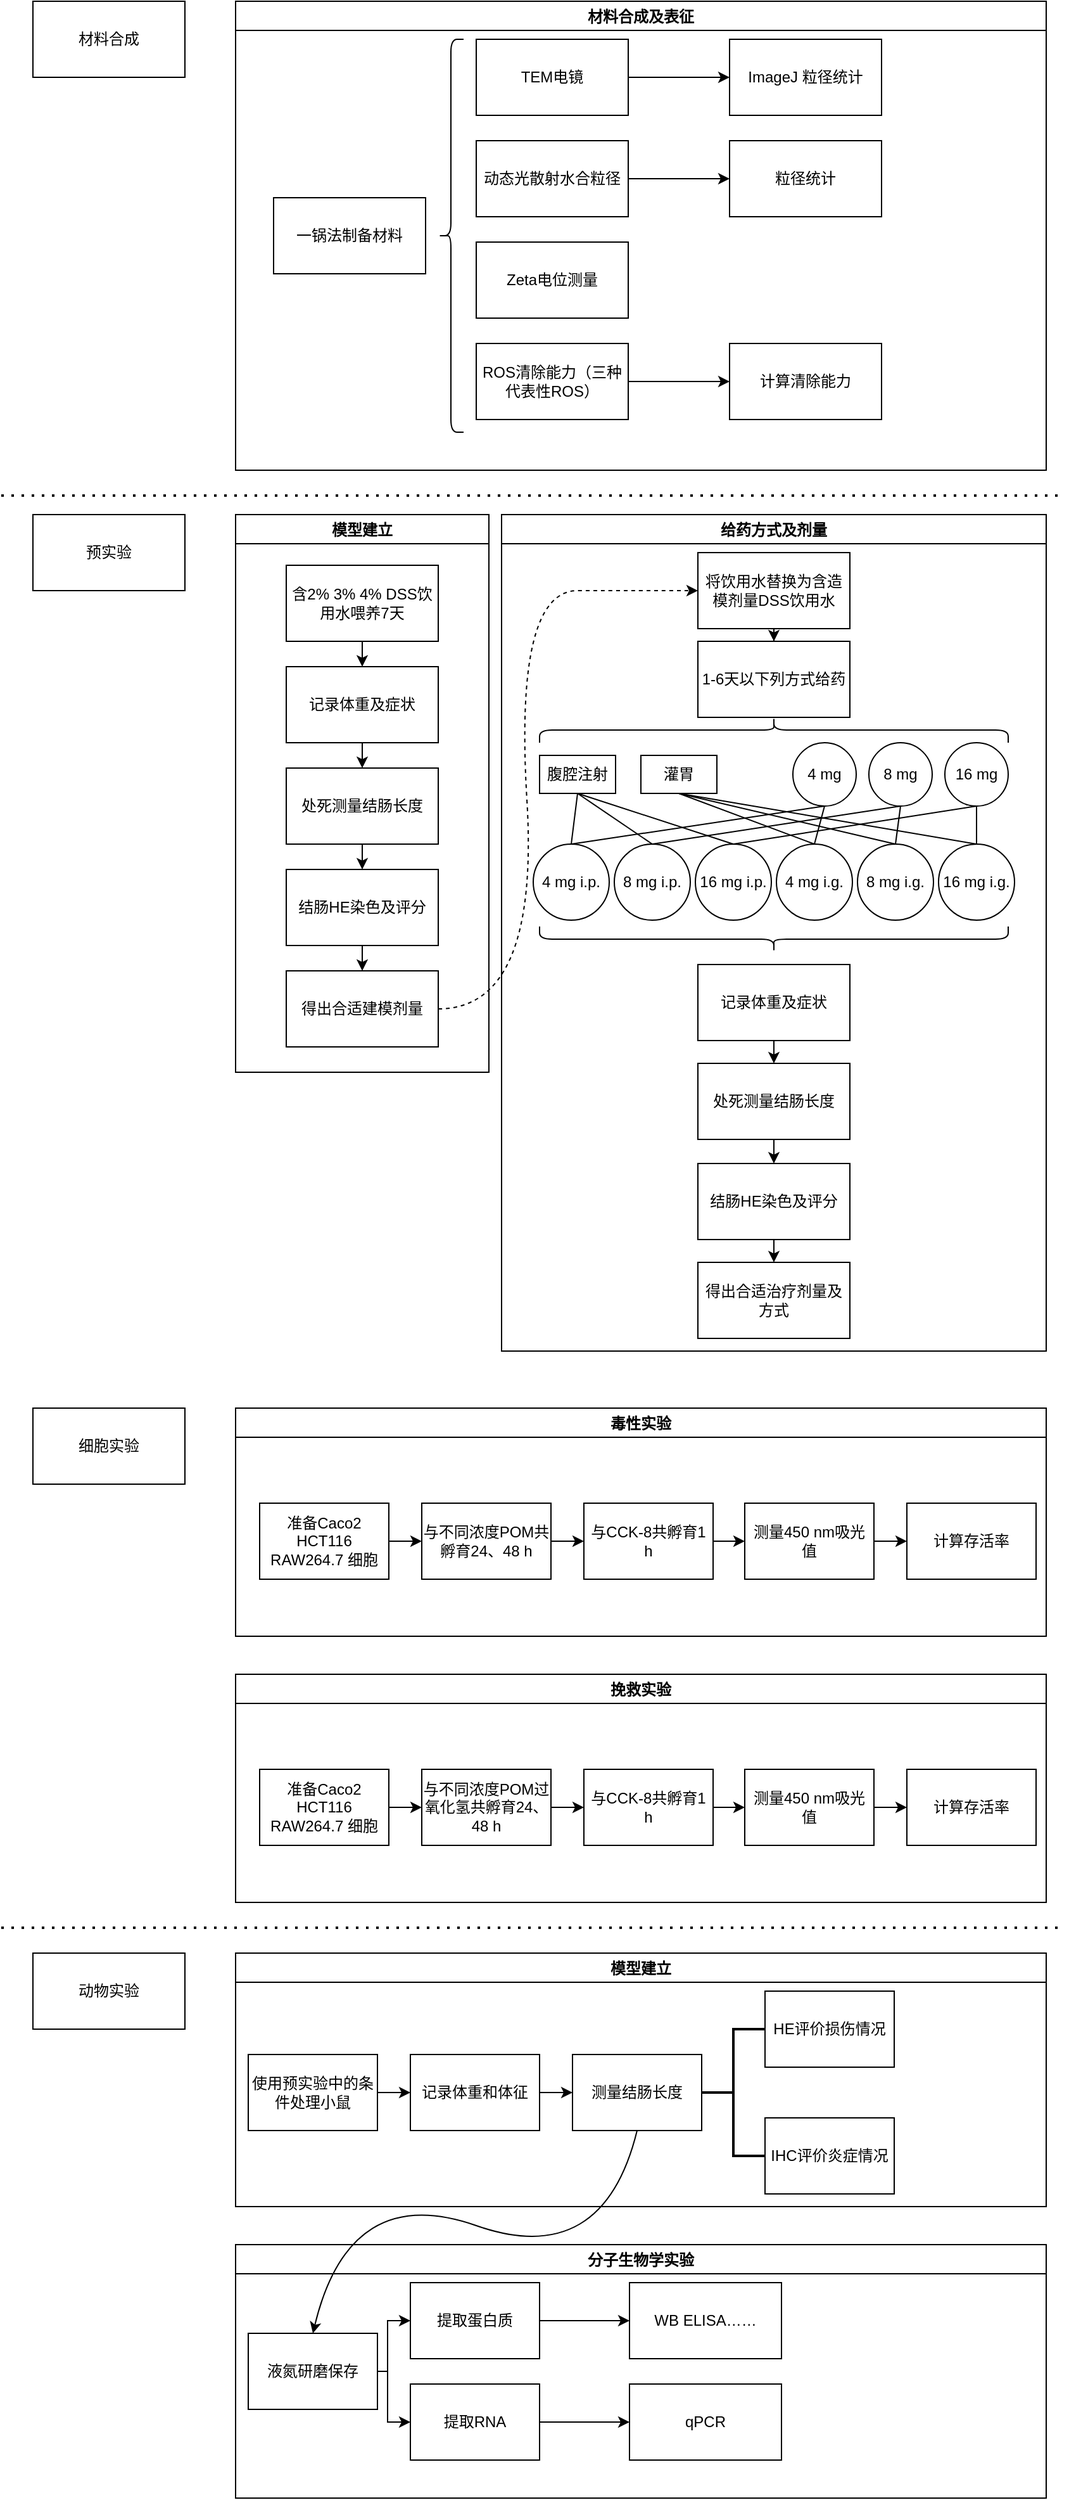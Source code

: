 <mxfile version="17.1.1" type="github">
  <diagram id="czoDvNGMsrOtbpfqUfRm" name="Page-1">
    <mxGraphModel dx="1483" dy="952" grid="1" gridSize="10" guides="1" tooltips="1" connect="1" arrows="1" fold="1" page="1" pageScale="1" pageWidth="850" pageHeight="1100" math="0" shadow="0">
      <root>
        <mxCell id="0" />
        <mxCell id="1" parent="0" />
        <mxCell id="PeHnrjvGRDgDpMHeO9pG-1" value="预实验" style="rounded=0;whiteSpace=wrap;html=1;" vertex="1" parent="1">
          <mxGeometry x="30" y="415" width="120" height="60" as="geometry" />
        </mxCell>
        <mxCell id="PeHnrjvGRDgDpMHeO9pG-4" value="材料合成" style="rounded=0;whiteSpace=wrap;html=1;" vertex="1" parent="1">
          <mxGeometry x="30" y="10" width="120" height="60" as="geometry" />
        </mxCell>
        <mxCell id="PeHnrjvGRDgDpMHeO9pG-7" value="细胞实验" style="rounded=0;whiteSpace=wrap;html=1;" vertex="1" parent="1">
          <mxGeometry x="30" y="1120" width="120" height="60" as="geometry" />
        </mxCell>
        <mxCell id="PeHnrjvGRDgDpMHeO9pG-19" value="模型建立" style="swimlane;" vertex="1" parent="1">
          <mxGeometry x="190" y="415" width="200" height="440" as="geometry" />
        </mxCell>
        <mxCell id="PeHnrjvGRDgDpMHeO9pG-145" style="edgeStyle=orthogonalEdgeStyle;rounded=0;orthogonalLoop=1;jettySize=auto;html=1;exitX=0.5;exitY=1;exitDx=0;exitDy=0;entryX=0.5;entryY=0;entryDx=0;entryDy=0;" edge="1" parent="PeHnrjvGRDgDpMHeO9pG-19" source="PeHnrjvGRDgDpMHeO9pG-20" target="PeHnrjvGRDgDpMHeO9pG-21">
          <mxGeometry relative="1" as="geometry" />
        </mxCell>
        <mxCell id="PeHnrjvGRDgDpMHeO9pG-20" value="含2% 3% 4% DSS饮用水喂养7天" style="rounded=0;whiteSpace=wrap;html=1;" vertex="1" parent="PeHnrjvGRDgDpMHeO9pG-19">
          <mxGeometry x="40" y="40" width="120" height="60" as="geometry" />
        </mxCell>
        <mxCell id="PeHnrjvGRDgDpMHeO9pG-146" style="edgeStyle=orthogonalEdgeStyle;rounded=0;orthogonalLoop=1;jettySize=auto;html=1;exitX=0.5;exitY=1;exitDx=0;exitDy=0;entryX=0.5;entryY=0;entryDx=0;entryDy=0;" edge="1" parent="PeHnrjvGRDgDpMHeO9pG-19" source="PeHnrjvGRDgDpMHeO9pG-21" target="PeHnrjvGRDgDpMHeO9pG-22">
          <mxGeometry relative="1" as="geometry" />
        </mxCell>
        <mxCell id="PeHnrjvGRDgDpMHeO9pG-21" value="记录体重及症状" style="rounded=0;whiteSpace=wrap;html=1;" vertex="1" parent="PeHnrjvGRDgDpMHeO9pG-19">
          <mxGeometry x="40" y="120" width="120" height="60" as="geometry" />
        </mxCell>
        <mxCell id="PeHnrjvGRDgDpMHeO9pG-147" style="edgeStyle=orthogonalEdgeStyle;rounded=0;orthogonalLoop=1;jettySize=auto;html=1;exitX=0.5;exitY=1;exitDx=0;exitDy=0;entryX=0.5;entryY=0;entryDx=0;entryDy=0;" edge="1" parent="PeHnrjvGRDgDpMHeO9pG-19" source="PeHnrjvGRDgDpMHeO9pG-22" target="PeHnrjvGRDgDpMHeO9pG-25">
          <mxGeometry relative="1" as="geometry" />
        </mxCell>
        <mxCell id="PeHnrjvGRDgDpMHeO9pG-22" value="处死测量结肠长度" style="rounded=0;whiteSpace=wrap;html=1;" vertex="1" parent="PeHnrjvGRDgDpMHeO9pG-19">
          <mxGeometry x="40" y="200" width="120" height="60" as="geometry" />
        </mxCell>
        <mxCell id="PeHnrjvGRDgDpMHeO9pG-148" style="edgeStyle=orthogonalEdgeStyle;rounded=0;orthogonalLoop=1;jettySize=auto;html=1;exitX=0.5;exitY=1;exitDx=0;exitDy=0;entryX=0.5;entryY=0;entryDx=0;entryDy=0;" edge="1" parent="PeHnrjvGRDgDpMHeO9pG-19" source="PeHnrjvGRDgDpMHeO9pG-25" target="PeHnrjvGRDgDpMHeO9pG-26">
          <mxGeometry relative="1" as="geometry" />
        </mxCell>
        <mxCell id="PeHnrjvGRDgDpMHeO9pG-25" value="结肠HE染色及评分" style="rounded=0;whiteSpace=wrap;html=1;" vertex="1" parent="PeHnrjvGRDgDpMHeO9pG-19">
          <mxGeometry x="40" y="280" width="120" height="60" as="geometry" />
        </mxCell>
        <mxCell id="PeHnrjvGRDgDpMHeO9pG-26" value="得出合适建模剂量" style="rounded=0;whiteSpace=wrap;html=1;" vertex="1" parent="PeHnrjvGRDgDpMHeO9pG-19">
          <mxGeometry x="40" y="360" width="120" height="60" as="geometry" />
        </mxCell>
        <mxCell id="PeHnrjvGRDgDpMHeO9pG-27" value="给药方式及剂量" style="swimlane;" vertex="1" parent="1">
          <mxGeometry x="400" y="415" width="430" height="660" as="geometry" />
        </mxCell>
        <mxCell id="PeHnrjvGRDgDpMHeO9pG-28" value="4 mg" style="ellipse;whiteSpace=wrap;html=1;aspect=fixed;" vertex="1" parent="PeHnrjvGRDgDpMHeO9pG-27">
          <mxGeometry x="230" y="180" width="50" height="50" as="geometry" />
        </mxCell>
        <mxCell id="PeHnrjvGRDgDpMHeO9pG-29" value="腹腔注射" style="rounded=0;whiteSpace=wrap;html=1;" vertex="1" parent="PeHnrjvGRDgDpMHeO9pG-27">
          <mxGeometry x="30" y="190" width="60" height="30" as="geometry" />
        </mxCell>
        <mxCell id="PeHnrjvGRDgDpMHeO9pG-30" value="灌胃" style="rounded=0;whiteSpace=wrap;html=1;" vertex="1" parent="PeHnrjvGRDgDpMHeO9pG-27">
          <mxGeometry x="110" y="190" width="60" height="30" as="geometry" />
        </mxCell>
        <mxCell id="PeHnrjvGRDgDpMHeO9pG-35" value="16 mg" style="ellipse;whiteSpace=wrap;html=1;aspect=fixed;" vertex="1" parent="PeHnrjvGRDgDpMHeO9pG-27">
          <mxGeometry x="350" y="180" width="50" height="50" as="geometry" />
        </mxCell>
        <mxCell id="PeHnrjvGRDgDpMHeO9pG-34" value="8 mg" style="ellipse;whiteSpace=wrap;html=1;aspect=fixed;" vertex="1" parent="PeHnrjvGRDgDpMHeO9pG-27">
          <mxGeometry x="290" y="180" width="50" height="50" as="geometry" />
        </mxCell>
        <mxCell id="PeHnrjvGRDgDpMHeO9pG-66" value="" style="edgeStyle=orthogonalEdgeStyle;rounded=0;orthogonalLoop=1;jettySize=auto;html=1;" edge="1" parent="PeHnrjvGRDgDpMHeO9pG-27" source="PeHnrjvGRDgDpMHeO9pG-36" target="PeHnrjvGRDgDpMHeO9pG-38">
          <mxGeometry relative="1" as="geometry" />
        </mxCell>
        <mxCell id="PeHnrjvGRDgDpMHeO9pG-36" value="将饮用水替换为含造模剂量DSS饮用水" style="rounded=0;whiteSpace=wrap;html=1;" vertex="1" parent="PeHnrjvGRDgDpMHeO9pG-27">
          <mxGeometry x="155" y="30" width="120" height="60" as="geometry" />
        </mxCell>
        <mxCell id="PeHnrjvGRDgDpMHeO9pG-38" value="1-6天以下列方式给药" style="rounded=0;whiteSpace=wrap;html=1;" vertex="1" parent="PeHnrjvGRDgDpMHeO9pG-27">
          <mxGeometry x="155" y="100" width="120" height="60" as="geometry" />
        </mxCell>
        <mxCell id="PeHnrjvGRDgDpMHeO9pG-39" value="" style="shape=curlyBracket;whiteSpace=wrap;html=1;rounded=1;rotation=90;size=0.5;" vertex="1" parent="PeHnrjvGRDgDpMHeO9pG-27">
          <mxGeometry x="205" y="-15" width="20" height="370" as="geometry" />
        </mxCell>
        <mxCell id="PeHnrjvGRDgDpMHeO9pG-41" value="4 mg i.p." style="ellipse;whiteSpace=wrap;html=1;aspect=fixed;flipH=1;" vertex="1" parent="PeHnrjvGRDgDpMHeO9pG-27">
          <mxGeometry x="25" y="260" width="60" height="60" as="geometry" />
        </mxCell>
        <mxCell id="PeHnrjvGRDgDpMHeO9pG-46" value="16 mg i.g." style="ellipse;whiteSpace=wrap;html=1;aspect=fixed;flipH=1;" vertex="1" parent="PeHnrjvGRDgDpMHeO9pG-27">
          <mxGeometry x="345" y="260" width="60" height="60" as="geometry" />
        </mxCell>
        <mxCell id="PeHnrjvGRDgDpMHeO9pG-45" value="8 mg i.g." style="ellipse;whiteSpace=wrap;html=1;aspect=fixed;flipH=1;" vertex="1" parent="PeHnrjvGRDgDpMHeO9pG-27">
          <mxGeometry x="281" y="260" width="60" height="60" as="geometry" />
        </mxCell>
        <mxCell id="PeHnrjvGRDgDpMHeO9pG-44" value="4 mg i.g." style="ellipse;whiteSpace=wrap;html=1;aspect=fixed;flipH=1;" vertex="1" parent="PeHnrjvGRDgDpMHeO9pG-27">
          <mxGeometry x="217" y="260" width="60" height="60" as="geometry" />
        </mxCell>
        <mxCell id="PeHnrjvGRDgDpMHeO9pG-43" value="16 mg i.p." style="ellipse;whiteSpace=wrap;html=1;aspect=fixed;flipH=1;" vertex="1" parent="PeHnrjvGRDgDpMHeO9pG-27">
          <mxGeometry x="153" y="260" width="60" height="60" as="geometry" />
        </mxCell>
        <mxCell id="PeHnrjvGRDgDpMHeO9pG-42" value="8 mg i.p." style="ellipse;whiteSpace=wrap;html=1;aspect=fixed;flipH=1;" vertex="1" parent="PeHnrjvGRDgDpMHeO9pG-27">
          <mxGeometry x="89" y="260" width="60" height="60" as="geometry" />
        </mxCell>
        <mxCell id="PeHnrjvGRDgDpMHeO9pG-49" value="" style="endArrow=none;html=1;rounded=0;exitX=0.5;exitY=0;exitDx=0;exitDy=0;" edge="1" parent="PeHnrjvGRDgDpMHeO9pG-27" source="PeHnrjvGRDgDpMHeO9pG-41">
          <mxGeometry width="50" height="50" relative="1" as="geometry">
            <mxPoint x="10" y="270" as="sourcePoint" />
            <mxPoint x="60" y="220" as="targetPoint" />
          </mxGeometry>
        </mxCell>
        <mxCell id="PeHnrjvGRDgDpMHeO9pG-51" value="" style="endArrow=none;html=1;rounded=0;exitX=0.5;exitY=0;exitDx=0;exitDy=0;entryX=0.5;entryY=1;entryDx=0;entryDy=0;" edge="1" parent="PeHnrjvGRDgDpMHeO9pG-27" source="PeHnrjvGRDgDpMHeO9pG-43" target="PeHnrjvGRDgDpMHeO9pG-29">
          <mxGeometry width="50" height="50" relative="1" as="geometry">
            <mxPoint x="129" y="270" as="sourcePoint" />
            <mxPoint x="70" y="230.0" as="targetPoint" />
          </mxGeometry>
        </mxCell>
        <mxCell id="PeHnrjvGRDgDpMHeO9pG-52" value="" style="endArrow=none;html=1;rounded=0;exitX=0.5;exitY=0;exitDx=0;exitDy=0;entryX=0.5;entryY=1;entryDx=0;entryDy=0;" edge="1" parent="PeHnrjvGRDgDpMHeO9pG-27" source="PeHnrjvGRDgDpMHeO9pG-44" target="PeHnrjvGRDgDpMHeO9pG-30">
          <mxGeometry width="50" height="50" relative="1" as="geometry">
            <mxPoint x="193" y="270" as="sourcePoint" />
            <mxPoint x="60" y="220" as="targetPoint" />
          </mxGeometry>
        </mxCell>
        <mxCell id="PeHnrjvGRDgDpMHeO9pG-53" value="" style="endArrow=none;html=1;rounded=0;exitX=0.5;exitY=0;exitDx=0;exitDy=0;entryX=0.5;entryY=1;entryDx=0;entryDy=0;" edge="1" parent="PeHnrjvGRDgDpMHeO9pG-27" source="PeHnrjvGRDgDpMHeO9pG-45" target="PeHnrjvGRDgDpMHeO9pG-30">
          <mxGeometry width="50" height="50" relative="1" as="geometry">
            <mxPoint x="257.0" y="270" as="sourcePoint" />
            <mxPoint x="150" y="230.0" as="targetPoint" />
          </mxGeometry>
        </mxCell>
        <mxCell id="PeHnrjvGRDgDpMHeO9pG-54" value="" style="endArrow=none;html=1;rounded=0;exitX=0.5;exitY=0;exitDx=0;exitDy=0;entryX=0.5;entryY=1;entryDx=0;entryDy=0;" edge="1" parent="PeHnrjvGRDgDpMHeO9pG-27" source="PeHnrjvGRDgDpMHeO9pG-46" target="PeHnrjvGRDgDpMHeO9pG-30">
          <mxGeometry width="50" height="50" relative="1" as="geometry">
            <mxPoint x="321" y="270" as="sourcePoint" />
            <mxPoint x="150" y="230.0" as="targetPoint" />
          </mxGeometry>
        </mxCell>
        <mxCell id="PeHnrjvGRDgDpMHeO9pG-55" value="" style="endArrow=none;html=1;rounded=0;exitX=0.5;exitY=0;exitDx=0;exitDy=0;entryX=0.5;entryY=1;entryDx=0;entryDy=0;" edge="1" parent="PeHnrjvGRDgDpMHeO9pG-27" source="PeHnrjvGRDgDpMHeO9pG-41" target="PeHnrjvGRDgDpMHeO9pG-28">
          <mxGeometry width="50" height="50" relative="1" as="geometry">
            <mxPoint x="385" y="270" as="sourcePoint" />
            <mxPoint x="150" y="230.0" as="targetPoint" />
          </mxGeometry>
        </mxCell>
        <mxCell id="PeHnrjvGRDgDpMHeO9pG-56" value="" style="endArrow=none;html=1;rounded=0;exitX=0.5;exitY=0;exitDx=0;exitDy=0;entryX=0.5;entryY=1;entryDx=0;entryDy=0;" edge="1" parent="PeHnrjvGRDgDpMHeO9pG-27" source="PeHnrjvGRDgDpMHeO9pG-42" target="PeHnrjvGRDgDpMHeO9pG-34">
          <mxGeometry width="50" height="50" relative="1" as="geometry">
            <mxPoint x="65" y="270" as="sourcePoint" />
            <mxPoint x="265" y="240.0" as="targetPoint" />
          </mxGeometry>
        </mxCell>
        <mxCell id="PeHnrjvGRDgDpMHeO9pG-57" value="" style="endArrow=none;html=1;rounded=0;entryX=0.5;entryY=1;entryDx=0;entryDy=0;exitX=0.5;exitY=0;exitDx=0;exitDy=0;" edge="1" parent="PeHnrjvGRDgDpMHeO9pG-27" source="PeHnrjvGRDgDpMHeO9pG-43" target="PeHnrjvGRDgDpMHeO9pG-35">
          <mxGeometry width="50" height="50" relative="1" as="geometry">
            <mxPoint x="180" y="260" as="sourcePoint" />
            <mxPoint x="325" y="240.0" as="targetPoint" />
          </mxGeometry>
        </mxCell>
        <mxCell id="PeHnrjvGRDgDpMHeO9pG-58" value="" style="endArrow=none;html=1;rounded=0;entryX=0.5;entryY=1;entryDx=0;entryDy=0;exitX=0.5;exitY=0;exitDx=0;exitDy=0;" edge="1" parent="PeHnrjvGRDgDpMHeO9pG-27" source="PeHnrjvGRDgDpMHeO9pG-46" target="PeHnrjvGRDgDpMHeO9pG-35">
          <mxGeometry width="50" height="50" relative="1" as="geometry">
            <mxPoint x="193" y="270" as="sourcePoint" />
            <mxPoint x="385" y="240.0" as="targetPoint" />
          </mxGeometry>
        </mxCell>
        <mxCell id="PeHnrjvGRDgDpMHeO9pG-59" value="" style="endArrow=none;html=1;rounded=0;entryX=0.5;entryY=1;entryDx=0;entryDy=0;exitX=0.5;exitY=0;exitDx=0;exitDy=0;" edge="1" parent="PeHnrjvGRDgDpMHeO9pG-27" source="PeHnrjvGRDgDpMHeO9pG-45" target="PeHnrjvGRDgDpMHeO9pG-34">
          <mxGeometry width="50" height="50" relative="1" as="geometry">
            <mxPoint x="385" y="270" as="sourcePoint" />
            <mxPoint x="385" y="240.0" as="targetPoint" />
          </mxGeometry>
        </mxCell>
        <mxCell id="PeHnrjvGRDgDpMHeO9pG-60" value="" style="endArrow=none;html=1;rounded=0;entryX=0.5;entryY=1;entryDx=0;entryDy=0;exitX=0.5;exitY=0;exitDx=0;exitDy=0;" edge="1" parent="PeHnrjvGRDgDpMHeO9pG-27" source="PeHnrjvGRDgDpMHeO9pG-44" target="PeHnrjvGRDgDpMHeO9pG-28">
          <mxGeometry width="50" height="50" relative="1" as="geometry">
            <mxPoint x="321" y="270" as="sourcePoint" />
            <mxPoint x="325" y="240.0" as="targetPoint" />
          </mxGeometry>
        </mxCell>
        <mxCell id="PeHnrjvGRDgDpMHeO9pG-61" value="记录体重及症状" style="rounded=0;whiteSpace=wrap;html=1;" vertex="1" parent="PeHnrjvGRDgDpMHeO9pG-27">
          <mxGeometry x="155" y="355" width="120" height="60" as="geometry" />
        </mxCell>
        <mxCell id="PeHnrjvGRDgDpMHeO9pG-62" value="" style="shape=curlyBracket;whiteSpace=wrap;html=1;rounded=1;rotation=-90;" vertex="1" parent="PeHnrjvGRDgDpMHeO9pG-27">
          <mxGeometry x="205" y="150" width="20" height="370" as="geometry" />
        </mxCell>
        <mxCell id="PeHnrjvGRDgDpMHeO9pG-63" value="处死测量结肠长度" style="rounded=0;whiteSpace=wrap;html=1;" vertex="1" parent="PeHnrjvGRDgDpMHeO9pG-27">
          <mxGeometry x="155" y="433" width="120" height="60" as="geometry" />
        </mxCell>
        <mxCell id="PeHnrjvGRDgDpMHeO9pG-68" style="edgeStyle=orthogonalEdgeStyle;rounded=0;orthogonalLoop=1;jettySize=auto;html=1;exitX=0.5;exitY=1;exitDx=0;exitDy=0;entryX=0.5;entryY=0;entryDx=0;entryDy=0;" edge="1" parent="PeHnrjvGRDgDpMHeO9pG-27" source="PeHnrjvGRDgDpMHeO9pG-61" target="PeHnrjvGRDgDpMHeO9pG-63">
          <mxGeometry relative="1" as="geometry" />
        </mxCell>
        <mxCell id="PeHnrjvGRDgDpMHeO9pG-64" value="结肠HE染色及评分" style="rounded=0;whiteSpace=wrap;html=1;" vertex="1" parent="PeHnrjvGRDgDpMHeO9pG-27">
          <mxGeometry x="155" y="512" width="120" height="60" as="geometry" />
        </mxCell>
        <mxCell id="PeHnrjvGRDgDpMHeO9pG-69" style="edgeStyle=orthogonalEdgeStyle;rounded=0;orthogonalLoop=1;jettySize=auto;html=1;exitX=0.5;exitY=1;exitDx=0;exitDy=0;entryX=0.5;entryY=0;entryDx=0;entryDy=0;" edge="1" parent="PeHnrjvGRDgDpMHeO9pG-27" source="PeHnrjvGRDgDpMHeO9pG-63" target="PeHnrjvGRDgDpMHeO9pG-64">
          <mxGeometry relative="1" as="geometry" />
        </mxCell>
        <mxCell id="PeHnrjvGRDgDpMHeO9pG-65" value="得出合适治疗剂量及方式" style="rounded=0;whiteSpace=wrap;html=1;" vertex="1" parent="PeHnrjvGRDgDpMHeO9pG-27">
          <mxGeometry x="155" y="590" width="120" height="60" as="geometry" />
        </mxCell>
        <mxCell id="PeHnrjvGRDgDpMHeO9pG-70" style="edgeStyle=orthogonalEdgeStyle;rounded=0;orthogonalLoop=1;jettySize=auto;html=1;exitX=0.5;exitY=1;exitDx=0;exitDy=0;entryX=0.5;entryY=0;entryDx=0;entryDy=0;" edge="1" parent="PeHnrjvGRDgDpMHeO9pG-27" source="PeHnrjvGRDgDpMHeO9pG-64" target="PeHnrjvGRDgDpMHeO9pG-65">
          <mxGeometry relative="1" as="geometry" />
        </mxCell>
        <mxCell id="PeHnrjvGRDgDpMHeO9pG-50" value="" style="endArrow=none;html=1;rounded=0;exitX=0.5;exitY=0;exitDx=0;exitDy=0;entryX=0.5;entryY=1;entryDx=0;entryDy=0;" edge="1" parent="PeHnrjvGRDgDpMHeO9pG-27" source="PeHnrjvGRDgDpMHeO9pG-42" target="PeHnrjvGRDgDpMHeO9pG-29">
          <mxGeometry width="50" height="50" relative="1" as="geometry">
            <mxPoint x="95" y="270" as="sourcePoint" />
            <mxPoint x="90" y="220" as="targetPoint" />
          </mxGeometry>
        </mxCell>
        <mxCell id="PeHnrjvGRDgDpMHeO9pG-37" value="" style="curved=1;endArrow=classic;html=1;rounded=0;exitX=1;exitY=0.5;exitDx=0;exitDy=0;entryX=0;entryY=0.5;entryDx=0;entryDy=0;dashed=1;" edge="1" parent="1" source="PeHnrjvGRDgDpMHeO9pG-26" target="PeHnrjvGRDgDpMHeO9pG-36">
          <mxGeometry width="50" height="50" relative="1" as="geometry">
            <mxPoint x="400" y="525" as="sourcePoint" />
            <mxPoint x="450" y="475" as="targetPoint" />
            <Array as="points">
              <mxPoint x="430" y="805" />
              <mxPoint x="410" y="475" />
              <mxPoint x="510" y="475" />
            </Array>
          </mxGeometry>
        </mxCell>
        <mxCell id="PeHnrjvGRDgDpMHeO9pG-71" value="" style="endArrow=none;dashed=1;html=1;dashPattern=1 3;strokeWidth=2;rounded=0;" edge="1" parent="1">
          <mxGeometry width="50" height="50" relative="1" as="geometry">
            <mxPoint x="5" y="400" as="sourcePoint" />
            <mxPoint x="845" y="400" as="targetPoint" />
          </mxGeometry>
        </mxCell>
        <mxCell id="PeHnrjvGRDgDpMHeO9pG-72" value="材料合成及表征" style="swimlane;" vertex="1" parent="1">
          <mxGeometry x="190" y="10" width="640" height="370" as="geometry" />
        </mxCell>
        <mxCell id="PeHnrjvGRDgDpMHeO9pG-73" value="一锅法制备材料" style="rounded=0;whiteSpace=wrap;html=1;" vertex="1" parent="PeHnrjvGRDgDpMHeO9pG-72">
          <mxGeometry x="30" y="155" width="120" height="60" as="geometry" />
        </mxCell>
        <mxCell id="PeHnrjvGRDgDpMHeO9pG-76" value="" style="shape=curlyBracket;whiteSpace=wrap;html=1;rounded=1;" vertex="1" parent="PeHnrjvGRDgDpMHeO9pG-72">
          <mxGeometry x="160" y="30" width="20" height="310" as="geometry" />
        </mxCell>
        <mxCell id="PeHnrjvGRDgDpMHeO9pG-82" value="" style="edgeStyle=orthogonalEdgeStyle;rounded=0;orthogonalLoop=1;jettySize=auto;html=1;" edge="1" parent="PeHnrjvGRDgDpMHeO9pG-72" source="PeHnrjvGRDgDpMHeO9pG-78" target="PeHnrjvGRDgDpMHeO9pG-81">
          <mxGeometry relative="1" as="geometry" />
        </mxCell>
        <mxCell id="PeHnrjvGRDgDpMHeO9pG-78" value="TEM电镜" style="rounded=0;whiteSpace=wrap;html=1;" vertex="1" parent="PeHnrjvGRDgDpMHeO9pG-72">
          <mxGeometry x="190" y="30" width="120" height="60" as="geometry" />
        </mxCell>
        <mxCell id="PeHnrjvGRDgDpMHeO9pG-84" value="" style="edgeStyle=orthogonalEdgeStyle;rounded=0;orthogonalLoop=1;jettySize=auto;html=1;" edge="1" parent="PeHnrjvGRDgDpMHeO9pG-72" source="PeHnrjvGRDgDpMHeO9pG-79" target="PeHnrjvGRDgDpMHeO9pG-83">
          <mxGeometry relative="1" as="geometry" />
        </mxCell>
        <mxCell id="PeHnrjvGRDgDpMHeO9pG-79" value="动态光散射水合粒径" style="rounded=0;whiteSpace=wrap;html=1;" vertex="1" parent="PeHnrjvGRDgDpMHeO9pG-72">
          <mxGeometry x="190" y="110" width="120" height="60" as="geometry" />
        </mxCell>
        <mxCell id="PeHnrjvGRDgDpMHeO9pG-81" value="ImageJ 粒径统计" style="whiteSpace=wrap;html=1;rounded=0;" vertex="1" parent="PeHnrjvGRDgDpMHeO9pG-72">
          <mxGeometry x="390" y="30" width="120" height="60" as="geometry" />
        </mxCell>
        <mxCell id="PeHnrjvGRDgDpMHeO9pG-83" value="粒径统计" style="whiteSpace=wrap;html=1;rounded=0;" vertex="1" parent="PeHnrjvGRDgDpMHeO9pG-72">
          <mxGeometry x="390" y="110" width="120" height="60" as="geometry" />
        </mxCell>
        <mxCell id="PeHnrjvGRDgDpMHeO9pG-85" value="Zeta电位测量" style="rounded=0;whiteSpace=wrap;html=1;" vertex="1" parent="PeHnrjvGRDgDpMHeO9pG-72">
          <mxGeometry x="190" y="190" width="120" height="60" as="geometry" />
        </mxCell>
        <mxCell id="PeHnrjvGRDgDpMHeO9pG-95" value="" style="edgeStyle=orthogonalEdgeStyle;rounded=0;orthogonalLoop=1;jettySize=auto;html=1;" edge="1" parent="PeHnrjvGRDgDpMHeO9pG-72" source="PeHnrjvGRDgDpMHeO9pG-86" target="PeHnrjvGRDgDpMHeO9pG-94">
          <mxGeometry relative="1" as="geometry" />
        </mxCell>
        <mxCell id="PeHnrjvGRDgDpMHeO9pG-86" value="ROS清除能力（三种代表性ROS）" style="rounded=0;whiteSpace=wrap;html=1;" vertex="1" parent="PeHnrjvGRDgDpMHeO9pG-72">
          <mxGeometry x="190" y="270" width="120" height="60" as="geometry" />
        </mxCell>
        <mxCell id="PeHnrjvGRDgDpMHeO9pG-94" value="计算清除能力" style="whiteSpace=wrap;html=1;rounded=0;" vertex="1" parent="PeHnrjvGRDgDpMHeO9pG-72">
          <mxGeometry x="390" y="270" width="120" height="60" as="geometry" />
        </mxCell>
        <mxCell id="PeHnrjvGRDgDpMHeO9pG-96" value="毒性实验" style="swimlane;" vertex="1" parent="1">
          <mxGeometry x="190" y="1120" width="640" height="180" as="geometry" />
        </mxCell>
        <mxCell id="PeHnrjvGRDgDpMHeO9pG-105" style="edgeStyle=orthogonalEdgeStyle;rounded=0;orthogonalLoop=1;jettySize=auto;html=1;exitX=1;exitY=0.5;exitDx=0;exitDy=0;entryX=0;entryY=0.5;entryDx=0;entryDy=0;" edge="1" parent="PeHnrjvGRDgDpMHeO9pG-96" source="PeHnrjvGRDgDpMHeO9pG-97" target="PeHnrjvGRDgDpMHeO9pG-98">
          <mxGeometry relative="1" as="geometry" />
        </mxCell>
        <mxCell id="PeHnrjvGRDgDpMHeO9pG-97" value="与不同浓度POM共孵育24、48 h" style="rounded=0;whiteSpace=wrap;html=1;" vertex="1" parent="PeHnrjvGRDgDpMHeO9pG-96">
          <mxGeometry x="147" y="75" width="102" height="60" as="geometry" />
        </mxCell>
        <mxCell id="PeHnrjvGRDgDpMHeO9pG-108" style="edgeStyle=orthogonalEdgeStyle;rounded=0;orthogonalLoop=1;jettySize=auto;html=1;exitX=1;exitY=0.5;exitDx=0;exitDy=0;entryX=0;entryY=0.5;entryDx=0;entryDy=0;" edge="1" parent="PeHnrjvGRDgDpMHeO9pG-96" source="PeHnrjvGRDgDpMHeO9pG-98" target="PeHnrjvGRDgDpMHeO9pG-99">
          <mxGeometry relative="1" as="geometry" />
        </mxCell>
        <mxCell id="PeHnrjvGRDgDpMHeO9pG-98" value="与CCK-8共孵育1 h" style="rounded=0;whiteSpace=wrap;html=1;" vertex="1" parent="PeHnrjvGRDgDpMHeO9pG-96">
          <mxGeometry x="275" y="75" width="102" height="60" as="geometry" />
        </mxCell>
        <mxCell id="PeHnrjvGRDgDpMHeO9pG-109" style="edgeStyle=orthogonalEdgeStyle;rounded=0;orthogonalLoop=1;jettySize=auto;html=1;exitX=1;exitY=0.5;exitDx=0;exitDy=0;entryX=0;entryY=0.5;entryDx=0;entryDy=0;" edge="1" parent="PeHnrjvGRDgDpMHeO9pG-96" source="PeHnrjvGRDgDpMHeO9pG-99" target="PeHnrjvGRDgDpMHeO9pG-100">
          <mxGeometry relative="1" as="geometry" />
        </mxCell>
        <mxCell id="PeHnrjvGRDgDpMHeO9pG-99" value="测量450 nm吸光值" style="rounded=0;whiteSpace=wrap;html=1;" vertex="1" parent="PeHnrjvGRDgDpMHeO9pG-96">
          <mxGeometry x="402" y="75" width="102" height="60" as="geometry" />
        </mxCell>
        <mxCell id="PeHnrjvGRDgDpMHeO9pG-100" value="计算存活率" style="rounded=0;whiteSpace=wrap;html=1;" vertex="1" parent="PeHnrjvGRDgDpMHeO9pG-96">
          <mxGeometry x="530" y="75" width="102" height="60" as="geometry" />
        </mxCell>
        <mxCell id="PeHnrjvGRDgDpMHeO9pG-102" style="edgeStyle=orthogonalEdgeStyle;rounded=0;orthogonalLoop=1;jettySize=auto;html=1;exitX=1;exitY=0.5;exitDx=0;exitDy=0;entryX=0;entryY=0.5;entryDx=0;entryDy=0;" edge="1" parent="PeHnrjvGRDgDpMHeO9pG-96" source="PeHnrjvGRDgDpMHeO9pG-101" target="PeHnrjvGRDgDpMHeO9pG-97">
          <mxGeometry relative="1" as="geometry" />
        </mxCell>
        <mxCell id="PeHnrjvGRDgDpMHeO9pG-101" value="准备Caco2 HCT116 RAW264.7 细胞" style="rounded=0;whiteSpace=wrap;html=1;" vertex="1" parent="PeHnrjvGRDgDpMHeO9pG-96">
          <mxGeometry x="19" y="75" width="102" height="60" as="geometry" />
        </mxCell>
        <mxCell id="PeHnrjvGRDgDpMHeO9pG-110" value="挽救实验" style="swimlane;" vertex="1" parent="1">
          <mxGeometry x="190" y="1330" width="640" height="180" as="geometry" />
        </mxCell>
        <mxCell id="PeHnrjvGRDgDpMHeO9pG-111" style="edgeStyle=orthogonalEdgeStyle;rounded=0;orthogonalLoop=1;jettySize=auto;html=1;exitX=1;exitY=0.5;exitDx=0;exitDy=0;entryX=0;entryY=0.5;entryDx=0;entryDy=0;" edge="1" parent="PeHnrjvGRDgDpMHeO9pG-110" source="PeHnrjvGRDgDpMHeO9pG-112" target="PeHnrjvGRDgDpMHeO9pG-114">
          <mxGeometry relative="1" as="geometry" />
        </mxCell>
        <mxCell id="PeHnrjvGRDgDpMHeO9pG-112" value="与不同浓度POM过氧化氢共孵育24、48 h" style="rounded=0;whiteSpace=wrap;html=1;" vertex="1" parent="PeHnrjvGRDgDpMHeO9pG-110">
          <mxGeometry x="147" y="75" width="102" height="60" as="geometry" />
        </mxCell>
        <mxCell id="PeHnrjvGRDgDpMHeO9pG-113" style="edgeStyle=orthogonalEdgeStyle;rounded=0;orthogonalLoop=1;jettySize=auto;html=1;exitX=1;exitY=0.5;exitDx=0;exitDy=0;entryX=0;entryY=0.5;entryDx=0;entryDy=0;" edge="1" parent="PeHnrjvGRDgDpMHeO9pG-110" source="PeHnrjvGRDgDpMHeO9pG-114" target="PeHnrjvGRDgDpMHeO9pG-116">
          <mxGeometry relative="1" as="geometry" />
        </mxCell>
        <mxCell id="PeHnrjvGRDgDpMHeO9pG-114" value="与CCK-8共孵育1 h" style="rounded=0;whiteSpace=wrap;html=1;" vertex="1" parent="PeHnrjvGRDgDpMHeO9pG-110">
          <mxGeometry x="275" y="75" width="102" height="60" as="geometry" />
        </mxCell>
        <mxCell id="PeHnrjvGRDgDpMHeO9pG-115" style="edgeStyle=orthogonalEdgeStyle;rounded=0;orthogonalLoop=1;jettySize=auto;html=1;exitX=1;exitY=0.5;exitDx=0;exitDy=0;entryX=0;entryY=0.5;entryDx=0;entryDy=0;" edge="1" parent="PeHnrjvGRDgDpMHeO9pG-110" source="PeHnrjvGRDgDpMHeO9pG-116" target="PeHnrjvGRDgDpMHeO9pG-117">
          <mxGeometry relative="1" as="geometry" />
        </mxCell>
        <mxCell id="PeHnrjvGRDgDpMHeO9pG-116" value="测量450 nm吸光值" style="rounded=0;whiteSpace=wrap;html=1;" vertex="1" parent="PeHnrjvGRDgDpMHeO9pG-110">
          <mxGeometry x="402" y="75" width="102" height="60" as="geometry" />
        </mxCell>
        <mxCell id="PeHnrjvGRDgDpMHeO9pG-117" value="计算存活率" style="rounded=0;whiteSpace=wrap;html=1;" vertex="1" parent="PeHnrjvGRDgDpMHeO9pG-110">
          <mxGeometry x="530" y="75" width="102" height="60" as="geometry" />
        </mxCell>
        <mxCell id="PeHnrjvGRDgDpMHeO9pG-118" style="edgeStyle=orthogonalEdgeStyle;rounded=0;orthogonalLoop=1;jettySize=auto;html=1;exitX=1;exitY=0.5;exitDx=0;exitDy=0;entryX=0;entryY=0.5;entryDx=0;entryDy=0;" edge="1" parent="PeHnrjvGRDgDpMHeO9pG-110" source="PeHnrjvGRDgDpMHeO9pG-119" target="PeHnrjvGRDgDpMHeO9pG-112">
          <mxGeometry relative="1" as="geometry" />
        </mxCell>
        <mxCell id="PeHnrjvGRDgDpMHeO9pG-119" value="准备Caco2 HCT116 RAW264.7 细胞" style="rounded=0;whiteSpace=wrap;html=1;" vertex="1" parent="PeHnrjvGRDgDpMHeO9pG-110">
          <mxGeometry x="19" y="75" width="102" height="60" as="geometry" />
        </mxCell>
        <mxCell id="PeHnrjvGRDgDpMHeO9pG-120" value="动物实验" style="rounded=0;whiteSpace=wrap;html=1;" vertex="1" parent="1">
          <mxGeometry x="30" y="1550" width="120" height="60" as="geometry" />
        </mxCell>
        <mxCell id="PeHnrjvGRDgDpMHeO9pG-121" value="模型建立" style="swimlane;" vertex="1" parent="1">
          <mxGeometry x="190" y="1550" width="640" height="200" as="geometry" />
        </mxCell>
        <mxCell id="PeHnrjvGRDgDpMHeO9pG-123" value="记录体重和体征" style="rounded=0;whiteSpace=wrap;html=1;" vertex="1" parent="PeHnrjvGRDgDpMHeO9pG-121">
          <mxGeometry x="138" y="80" width="102" height="60" as="geometry" />
        </mxCell>
        <mxCell id="PeHnrjvGRDgDpMHeO9pG-125" value="测量结肠长度" style="rounded=0;whiteSpace=wrap;html=1;" vertex="1" parent="PeHnrjvGRDgDpMHeO9pG-121">
          <mxGeometry x="266" y="80" width="102" height="60" as="geometry" />
        </mxCell>
        <mxCell id="PeHnrjvGRDgDpMHeO9pG-122" style="edgeStyle=orthogonalEdgeStyle;rounded=0;orthogonalLoop=1;jettySize=auto;html=1;exitX=1;exitY=0.5;exitDx=0;exitDy=0;entryX=0;entryY=0.5;entryDx=0;entryDy=0;" edge="1" parent="PeHnrjvGRDgDpMHeO9pG-121" source="PeHnrjvGRDgDpMHeO9pG-123" target="PeHnrjvGRDgDpMHeO9pG-125">
          <mxGeometry relative="1" as="geometry" />
        </mxCell>
        <mxCell id="PeHnrjvGRDgDpMHeO9pG-129" style="edgeStyle=orthogonalEdgeStyle;rounded=0;orthogonalLoop=1;jettySize=auto;html=1;exitX=1;exitY=0.5;exitDx=0;exitDy=0;entryX=0;entryY=0.5;entryDx=0;entryDy=0;" edge="1" parent="PeHnrjvGRDgDpMHeO9pG-121" source="PeHnrjvGRDgDpMHeO9pG-130" target="PeHnrjvGRDgDpMHeO9pG-123">
          <mxGeometry relative="1" as="geometry" />
        </mxCell>
        <mxCell id="PeHnrjvGRDgDpMHeO9pG-130" value="使用预实验中的条件处理小鼠" style="rounded=0;whiteSpace=wrap;html=1;" vertex="1" parent="PeHnrjvGRDgDpMHeO9pG-121">
          <mxGeometry x="10" y="80" width="102" height="60" as="geometry" />
        </mxCell>
        <mxCell id="PeHnrjvGRDgDpMHeO9pG-131" value="" style="strokeWidth=2;html=1;shape=mxgraph.flowchart.annotation_2;align=left;labelPosition=right;pointerEvents=1;" vertex="1" parent="PeHnrjvGRDgDpMHeO9pG-121">
          <mxGeometry x="368" y="60" width="50" height="100" as="geometry" />
        </mxCell>
        <mxCell id="PeHnrjvGRDgDpMHeO9pG-132" value="HE评价损伤情况" style="rounded=0;whiteSpace=wrap;html=1;" vertex="1" parent="PeHnrjvGRDgDpMHeO9pG-121">
          <mxGeometry x="418" y="30" width="102" height="60" as="geometry" />
        </mxCell>
        <mxCell id="PeHnrjvGRDgDpMHeO9pG-133" value="IHC评价炎症情况" style="rounded=0;whiteSpace=wrap;html=1;" vertex="1" parent="PeHnrjvGRDgDpMHeO9pG-121">
          <mxGeometry x="418" y="130" width="102" height="60" as="geometry" />
        </mxCell>
        <mxCell id="PeHnrjvGRDgDpMHeO9pG-134" value="分子生物学实验" style="swimlane;" vertex="1" parent="1">
          <mxGeometry x="190" y="1780" width="640" height="200" as="geometry" />
        </mxCell>
        <mxCell id="PeHnrjvGRDgDpMHeO9pG-143" style="edgeStyle=orthogonalEdgeStyle;rounded=0;orthogonalLoop=1;jettySize=auto;html=1;exitX=1;exitY=0.5;exitDx=0;exitDy=0;entryX=0;entryY=0.5;entryDx=0;entryDy=0;" edge="1" parent="PeHnrjvGRDgDpMHeO9pG-134" source="PeHnrjvGRDgDpMHeO9pG-135" target="PeHnrjvGRDgDpMHeO9pG-137">
          <mxGeometry relative="1" as="geometry">
            <Array as="points">
              <mxPoint x="120" y="100" />
              <mxPoint x="120" y="60" />
            </Array>
          </mxGeometry>
        </mxCell>
        <mxCell id="PeHnrjvGRDgDpMHeO9pG-144" style="edgeStyle=orthogonalEdgeStyle;rounded=0;orthogonalLoop=1;jettySize=auto;html=1;exitX=1;exitY=0.5;exitDx=0;exitDy=0;entryX=0;entryY=0.5;entryDx=0;entryDy=0;" edge="1" parent="PeHnrjvGRDgDpMHeO9pG-134" source="PeHnrjvGRDgDpMHeO9pG-135" target="PeHnrjvGRDgDpMHeO9pG-138">
          <mxGeometry relative="1" as="geometry">
            <Array as="points">
              <mxPoint x="120" y="100" />
              <mxPoint x="120" y="140" />
            </Array>
          </mxGeometry>
        </mxCell>
        <mxCell id="PeHnrjvGRDgDpMHeO9pG-135" value="液氮研磨保存" style="rounded=0;whiteSpace=wrap;html=1;" vertex="1" parent="PeHnrjvGRDgDpMHeO9pG-134">
          <mxGeometry x="10" y="70" width="102" height="60" as="geometry" />
        </mxCell>
        <mxCell id="PeHnrjvGRDgDpMHeO9pG-140" value="" style="edgeStyle=orthogonalEdgeStyle;rounded=0;orthogonalLoop=1;jettySize=auto;html=1;" edge="1" parent="PeHnrjvGRDgDpMHeO9pG-134" source="PeHnrjvGRDgDpMHeO9pG-137" target="PeHnrjvGRDgDpMHeO9pG-139">
          <mxGeometry relative="1" as="geometry" />
        </mxCell>
        <mxCell id="PeHnrjvGRDgDpMHeO9pG-137" value="提取蛋白质" style="rounded=0;whiteSpace=wrap;html=1;" vertex="1" parent="PeHnrjvGRDgDpMHeO9pG-134">
          <mxGeometry x="138" y="30" width="102" height="60" as="geometry" />
        </mxCell>
        <mxCell id="PeHnrjvGRDgDpMHeO9pG-142" value="" style="edgeStyle=orthogonalEdgeStyle;rounded=0;orthogonalLoop=1;jettySize=auto;html=1;" edge="1" parent="PeHnrjvGRDgDpMHeO9pG-134" source="PeHnrjvGRDgDpMHeO9pG-138" target="PeHnrjvGRDgDpMHeO9pG-141">
          <mxGeometry relative="1" as="geometry" />
        </mxCell>
        <mxCell id="PeHnrjvGRDgDpMHeO9pG-138" value="提取RNA" style="rounded=0;whiteSpace=wrap;html=1;" vertex="1" parent="PeHnrjvGRDgDpMHeO9pG-134">
          <mxGeometry x="138" y="110" width="102" height="60" as="geometry" />
        </mxCell>
        <mxCell id="PeHnrjvGRDgDpMHeO9pG-139" value="WB ELISA……" style="whiteSpace=wrap;html=1;rounded=0;" vertex="1" parent="PeHnrjvGRDgDpMHeO9pG-134">
          <mxGeometry x="311" y="30" width="120" height="60" as="geometry" />
        </mxCell>
        <mxCell id="PeHnrjvGRDgDpMHeO9pG-141" value="qPCR" style="whiteSpace=wrap;html=1;rounded=0;" vertex="1" parent="PeHnrjvGRDgDpMHeO9pG-134">
          <mxGeometry x="311" y="110" width="120" height="60" as="geometry" />
        </mxCell>
        <mxCell id="PeHnrjvGRDgDpMHeO9pG-136" value="" style="curved=1;endArrow=classic;html=1;rounded=0;exitX=0.5;exitY=1;exitDx=0;exitDy=0;entryX=0.5;entryY=0;entryDx=0;entryDy=0;" edge="1" parent="1" source="PeHnrjvGRDgDpMHeO9pG-125" target="PeHnrjvGRDgDpMHeO9pG-135">
          <mxGeometry width="50" height="50" relative="1" as="geometry">
            <mxPoint x="360" y="1890" as="sourcePoint" />
            <mxPoint x="410" y="1840" as="targetPoint" />
            <Array as="points">
              <mxPoint x="480" y="1800" />
              <mxPoint x="280" y="1730" />
            </Array>
          </mxGeometry>
        </mxCell>
        <mxCell id="PeHnrjvGRDgDpMHeO9pG-149" value="" style="endArrow=none;dashed=1;html=1;dashPattern=1 3;strokeWidth=2;rounded=0;" edge="1" parent="1">
          <mxGeometry width="50" height="50" relative="1" as="geometry">
            <mxPoint x="5" y="1530" as="sourcePoint" />
            <mxPoint x="845" y="1530" as="targetPoint" />
          </mxGeometry>
        </mxCell>
      </root>
    </mxGraphModel>
  </diagram>
</mxfile>
